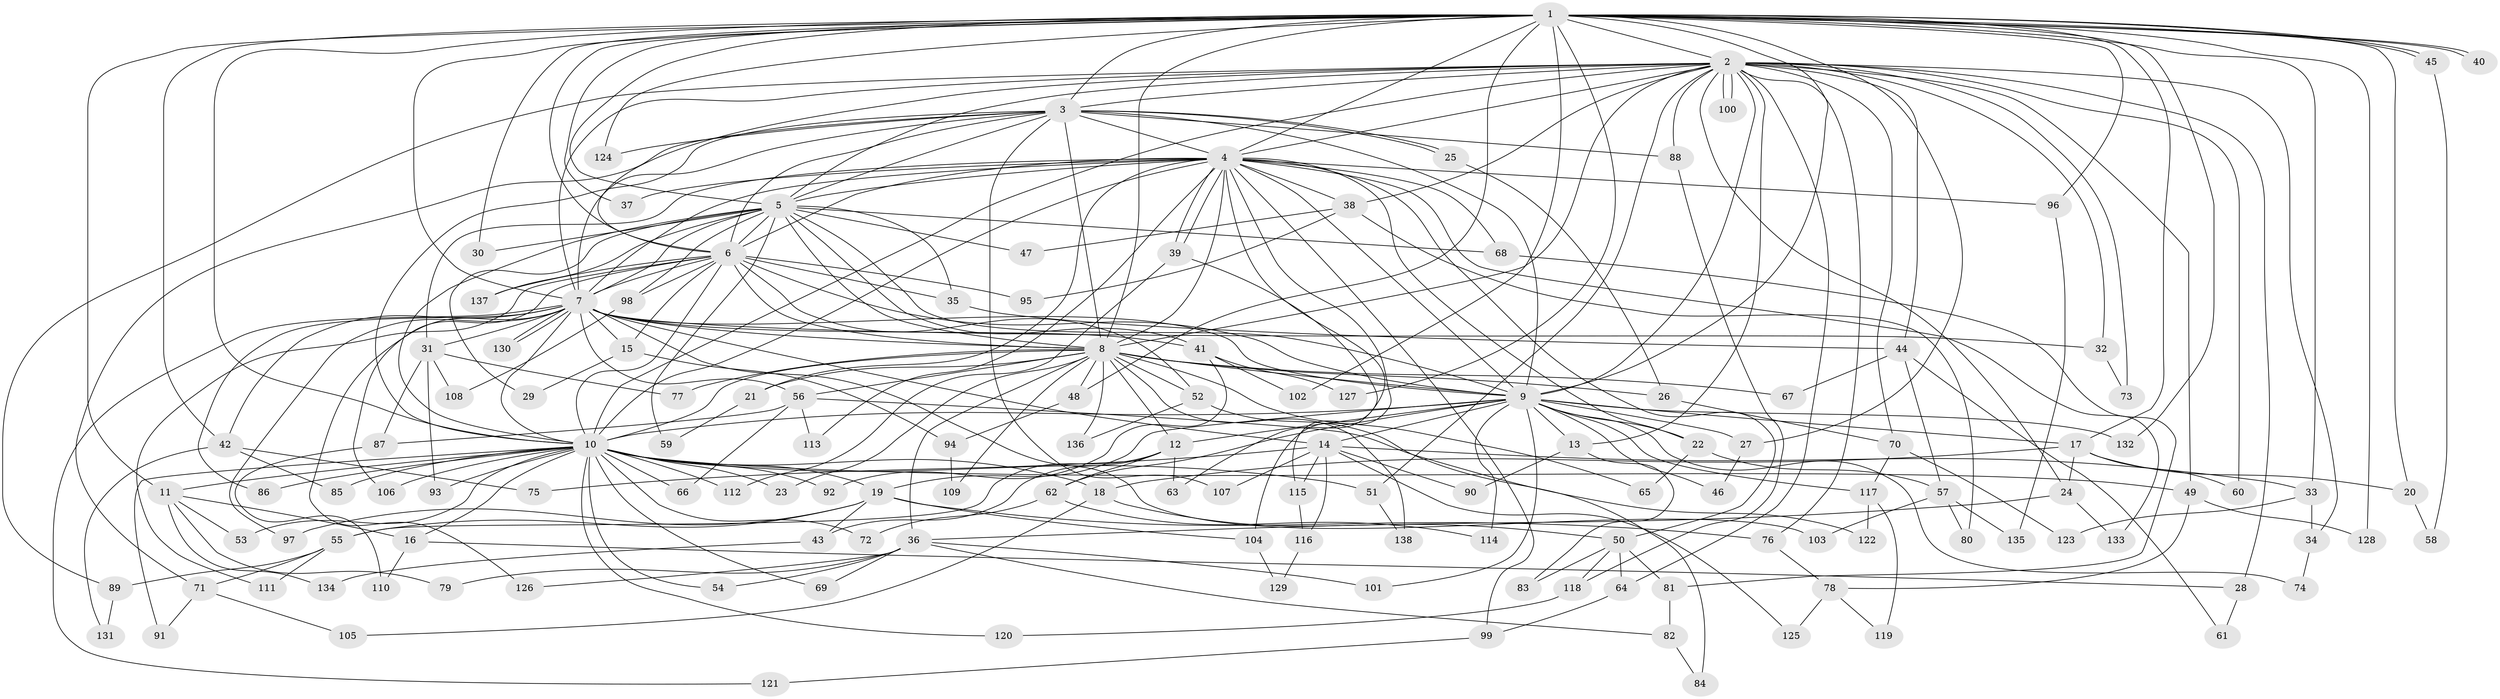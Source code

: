 // coarse degree distribution, {23: 0.01818181818181818, 21: 0.01818181818181818, 14: 0.01818181818181818, 20: 0.01818181818181818, 15: 0.01818181818181818, 16: 0.03636363636363636, 25: 0.01818181818181818, 26: 0.01818181818181818, 4: 0.10909090909090909, 9: 0.01818181818181818, 5: 0.12727272727272726, 12: 0.01818181818181818, 3: 0.21818181818181817, 6: 0.03636363636363636, 2: 0.2909090909090909, 8: 0.01818181818181818}
// Generated by graph-tools (version 1.1) at 2025/17/03/04/25 18:17:44]
// undirected, 138 vertices, 301 edges
graph export_dot {
graph [start="1"]
  node [color=gray90,style=filled];
  1;
  2;
  3;
  4;
  5;
  6;
  7;
  8;
  9;
  10;
  11;
  12;
  13;
  14;
  15;
  16;
  17;
  18;
  19;
  20;
  21;
  22;
  23;
  24;
  25;
  26;
  27;
  28;
  29;
  30;
  31;
  32;
  33;
  34;
  35;
  36;
  37;
  38;
  39;
  40;
  41;
  42;
  43;
  44;
  45;
  46;
  47;
  48;
  49;
  50;
  51;
  52;
  53;
  54;
  55;
  56;
  57;
  58;
  59;
  60;
  61;
  62;
  63;
  64;
  65;
  66;
  67;
  68;
  69;
  70;
  71;
  72;
  73;
  74;
  75;
  76;
  77;
  78;
  79;
  80;
  81;
  82;
  83;
  84;
  85;
  86;
  87;
  88;
  89;
  90;
  91;
  92;
  93;
  94;
  95;
  96;
  97;
  98;
  99;
  100;
  101;
  102;
  103;
  104;
  105;
  106;
  107;
  108;
  109;
  110;
  111;
  112;
  113;
  114;
  115;
  116;
  117;
  118;
  119;
  120;
  121;
  122;
  123;
  124;
  125;
  126;
  127;
  128;
  129;
  130;
  131;
  132;
  133;
  134;
  135;
  136;
  137;
  138;
  1 -- 2;
  1 -- 3;
  1 -- 4;
  1 -- 5;
  1 -- 6;
  1 -- 7;
  1 -- 8;
  1 -- 9;
  1 -- 10;
  1 -- 11;
  1 -- 17;
  1 -- 20;
  1 -- 27;
  1 -- 30;
  1 -- 33;
  1 -- 37;
  1 -- 40;
  1 -- 40;
  1 -- 42;
  1 -- 45;
  1 -- 45;
  1 -- 48;
  1 -- 96;
  1 -- 102;
  1 -- 124;
  1 -- 127;
  1 -- 128;
  1 -- 132;
  2 -- 3;
  2 -- 4;
  2 -- 5;
  2 -- 6;
  2 -- 7;
  2 -- 8;
  2 -- 9;
  2 -- 10;
  2 -- 13;
  2 -- 24;
  2 -- 28;
  2 -- 32;
  2 -- 34;
  2 -- 38;
  2 -- 44;
  2 -- 49;
  2 -- 51;
  2 -- 60;
  2 -- 64;
  2 -- 70;
  2 -- 73;
  2 -- 76;
  2 -- 88;
  2 -- 89;
  2 -- 100;
  2 -- 100;
  3 -- 4;
  3 -- 5;
  3 -- 6;
  3 -- 7;
  3 -- 8;
  3 -- 9;
  3 -- 10;
  3 -- 25;
  3 -- 25;
  3 -- 71;
  3 -- 88;
  3 -- 107;
  3 -- 124;
  4 -- 5;
  4 -- 6;
  4 -- 7;
  4 -- 8;
  4 -- 9;
  4 -- 10;
  4 -- 21;
  4 -- 22;
  4 -- 31;
  4 -- 37;
  4 -- 38;
  4 -- 39;
  4 -- 39;
  4 -- 50;
  4 -- 63;
  4 -- 68;
  4 -- 96;
  4 -- 99;
  4 -- 104;
  4 -- 113;
  4 -- 133;
  5 -- 6;
  5 -- 7;
  5 -- 8;
  5 -- 9;
  5 -- 10;
  5 -- 29;
  5 -- 30;
  5 -- 35;
  5 -- 41;
  5 -- 47;
  5 -- 59;
  5 -- 68;
  5 -- 98;
  5 -- 137;
  6 -- 7;
  6 -- 8;
  6 -- 9;
  6 -- 10;
  6 -- 15;
  6 -- 35;
  6 -- 52;
  6 -- 95;
  6 -- 98;
  6 -- 106;
  6 -- 111;
  6 -- 137;
  7 -- 8;
  7 -- 9;
  7 -- 10;
  7 -- 14;
  7 -- 15;
  7 -- 31;
  7 -- 32;
  7 -- 41;
  7 -- 42;
  7 -- 56;
  7 -- 86;
  7 -- 97;
  7 -- 103;
  7 -- 121;
  7 -- 126;
  7 -- 130;
  7 -- 130;
  8 -- 9;
  8 -- 10;
  8 -- 12;
  8 -- 21;
  8 -- 23;
  8 -- 26;
  8 -- 36;
  8 -- 48;
  8 -- 52;
  8 -- 56;
  8 -- 65;
  8 -- 67;
  8 -- 77;
  8 -- 109;
  8 -- 136;
  8 -- 138;
  9 -- 10;
  9 -- 12;
  9 -- 13;
  9 -- 14;
  9 -- 17;
  9 -- 19;
  9 -- 22;
  9 -- 27;
  9 -- 46;
  9 -- 62;
  9 -- 74;
  9 -- 101;
  9 -- 114;
  9 -- 117;
  9 -- 132;
  10 -- 11;
  10 -- 16;
  10 -- 18;
  10 -- 19;
  10 -- 23;
  10 -- 49;
  10 -- 51;
  10 -- 53;
  10 -- 54;
  10 -- 66;
  10 -- 69;
  10 -- 72;
  10 -- 85;
  10 -- 86;
  10 -- 91;
  10 -- 92;
  10 -- 93;
  10 -- 106;
  10 -- 112;
  10 -- 120;
  11 -- 16;
  11 -- 53;
  11 -- 79;
  11 -- 134;
  12 -- 43;
  12 -- 55;
  12 -- 62;
  12 -- 63;
  13 -- 83;
  13 -- 90;
  14 -- 33;
  14 -- 75;
  14 -- 90;
  14 -- 107;
  14 -- 115;
  14 -- 116;
  14 -- 125;
  15 -- 29;
  15 -- 94;
  16 -- 28;
  16 -- 110;
  17 -- 18;
  17 -- 20;
  17 -- 24;
  17 -- 60;
  18 -- 50;
  18 -- 105;
  19 -- 43;
  19 -- 55;
  19 -- 76;
  19 -- 97;
  19 -- 104;
  20 -- 58;
  21 -- 59;
  22 -- 57;
  22 -- 65;
  24 -- 36;
  24 -- 133;
  25 -- 26;
  26 -- 70;
  27 -- 46;
  28 -- 61;
  31 -- 77;
  31 -- 87;
  31 -- 93;
  31 -- 108;
  32 -- 73;
  33 -- 34;
  33 -- 123;
  34 -- 74;
  35 -- 44;
  36 -- 54;
  36 -- 69;
  36 -- 79;
  36 -- 82;
  36 -- 101;
  36 -- 126;
  38 -- 47;
  38 -- 80;
  38 -- 95;
  39 -- 112;
  39 -- 115;
  41 -- 92;
  41 -- 102;
  41 -- 127;
  42 -- 75;
  42 -- 85;
  42 -- 131;
  43 -- 134;
  44 -- 57;
  44 -- 61;
  44 -- 67;
  45 -- 58;
  48 -- 94;
  49 -- 78;
  49 -- 128;
  50 -- 64;
  50 -- 81;
  50 -- 83;
  50 -- 118;
  51 -- 138;
  52 -- 84;
  52 -- 136;
  55 -- 71;
  55 -- 89;
  55 -- 111;
  56 -- 66;
  56 -- 87;
  56 -- 113;
  56 -- 122;
  57 -- 80;
  57 -- 103;
  57 -- 135;
  62 -- 72;
  62 -- 114;
  64 -- 99;
  68 -- 81;
  70 -- 117;
  70 -- 123;
  71 -- 91;
  71 -- 105;
  76 -- 78;
  78 -- 119;
  78 -- 125;
  81 -- 82;
  82 -- 84;
  87 -- 110;
  88 -- 118;
  89 -- 131;
  94 -- 109;
  96 -- 135;
  98 -- 108;
  99 -- 121;
  104 -- 129;
  115 -- 116;
  116 -- 129;
  117 -- 119;
  117 -- 122;
  118 -- 120;
}
